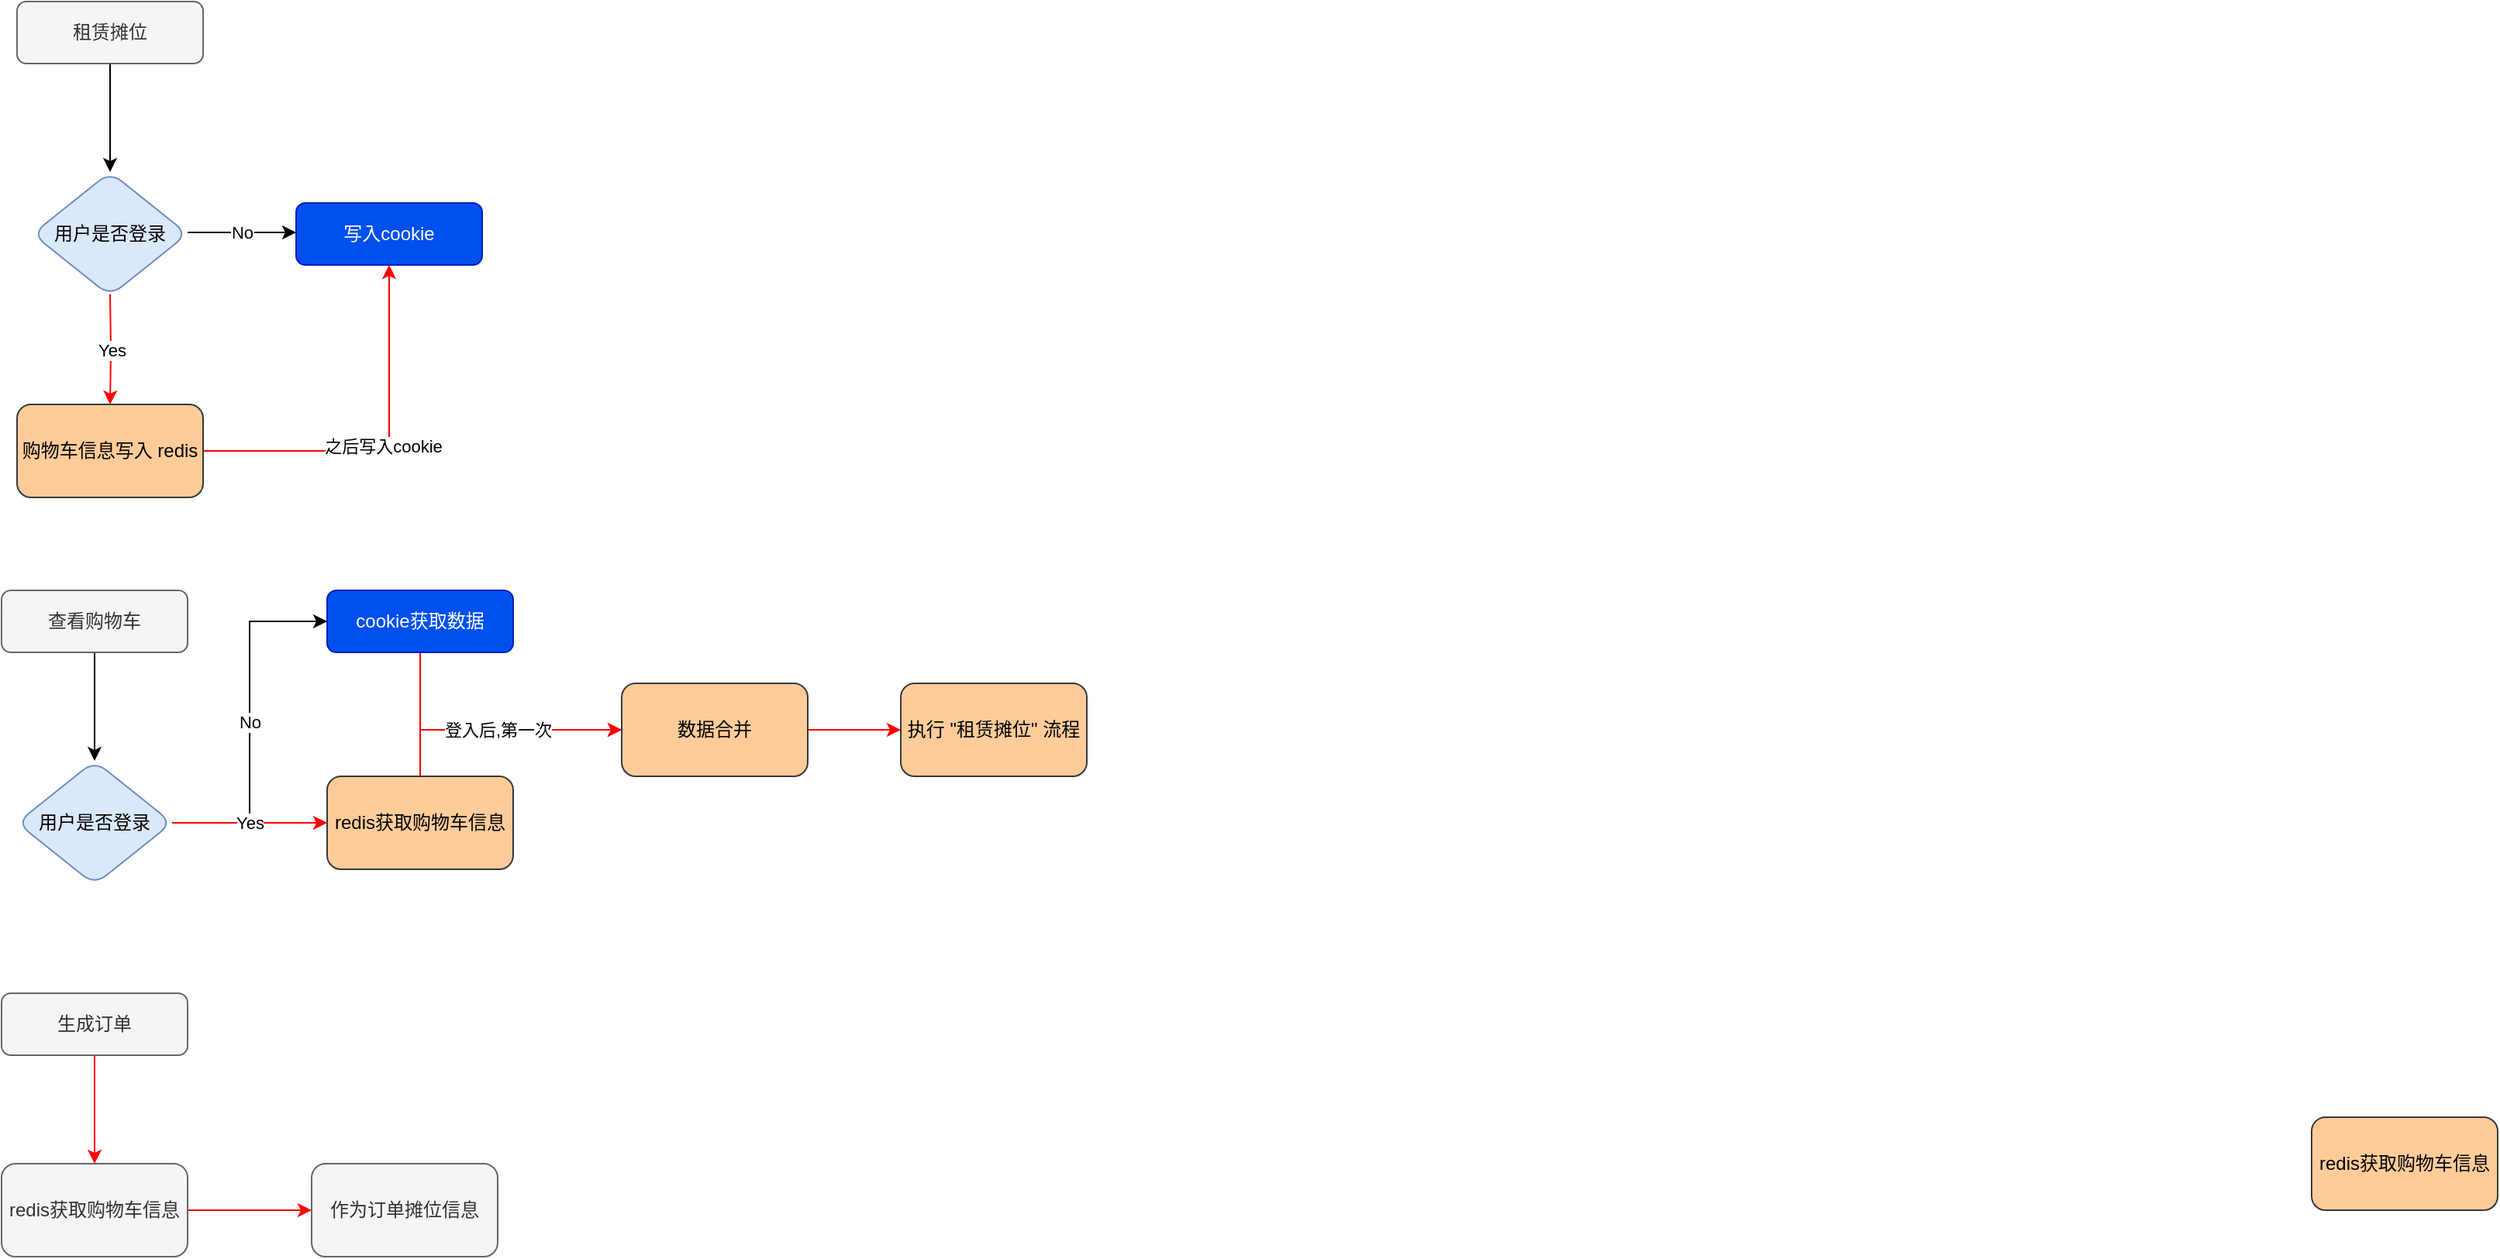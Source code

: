 <mxfile version="20.5.1" type="github">
  <diagram id="C5RBs43oDa-KdzZeNtuy" name="Page-1">
    <mxGraphModel dx="868" dy="450" grid="1" gridSize="10" guides="1" tooltips="1" connect="1" arrows="1" fold="1" page="1" pageScale="1" pageWidth="827" pageHeight="1169" math="0" shadow="0">
      <root>
        <mxCell id="WIyWlLk6GJQsqaUBKTNV-0" />
        <mxCell id="WIyWlLk6GJQsqaUBKTNV-1" parent="WIyWlLk6GJQsqaUBKTNV-0" />
        <mxCell id="MiZStCccM1iOqbARWDpQ-40" style="edgeStyle=orthogonalEdgeStyle;rounded=0;orthogonalLoop=1;jettySize=auto;html=1;entryX=0.5;entryY=0;entryDx=0;entryDy=0;" edge="1" parent="WIyWlLk6GJQsqaUBKTNV-1" source="WIyWlLk6GJQsqaUBKTNV-3" target="MiZStCccM1iOqbARWDpQ-7">
          <mxGeometry relative="1" as="geometry" />
        </mxCell>
        <mxCell id="WIyWlLk6GJQsqaUBKTNV-3" value="租赁摊位" style="rounded=1;whiteSpace=wrap;html=1;fontSize=12;glass=0;strokeWidth=1;shadow=0;fillColor=#f5f5f5;fontColor=#333333;strokeColor=#666666;" parent="WIyWlLk6GJQsqaUBKTNV-1" vertex="1">
          <mxGeometry x="40" y="30" width="120" height="40" as="geometry" />
        </mxCell>
        <mxCell id="WIyWlLk6GJQsqaUBKTNV-12" value="写入cookie" style="rounded=1;whiteSpace=wrap;html=1;fontSize=12;glass=0;strokeWidth=1;shadow=0;fillColor=#0050ef;strokeColor=#001DBC;fontColor=#ffffff;" parent="WIyWlLk6GJQsqaUBKTNV-1" vertex="1">
          <mxGeometry x="220" y="160" width="120" height="40" as="geometry" />
        </mxCell>
        <mxCell id="MiZStCccM1iOqbARWDpQ-10" value="No" style="edgeStyle=orthogonalEdgeStyle;rounded=0;orthogonalLoop=1;jettySize=auto;html=1;" edge="1" parent="WIyWlLk6GJQsqaUBKTNV-1">
          <mxGeometry relative="1" as="geometry">
            <mxPoint x="150" y="179" as="sourcePoint" />
            <mxPoint x="220" y="179" as="targetPoint" />
            <Array as="points">
              <mxPoint x="180" y="179" />
              <mxPoint x="180" y="179" />
            </Array>
          </mxGeometry>
        </mxCell>
        <mxCell id="MiZStCccM1iOqbARWDpQ-12" value="Yes" style="edgeStyle=orthogonalEdgeStyle;rounded=0;orthogonalLoop=1;jettySize=auto;html=1;strokeColor=#FF0000;" edge="1" parent="WIyWlLk6GJQsqaUBKTNV-1" target="MiZStCccM1iOqbARWDpQ-11">
          <mxGeometry relative="1" as="geometry">
            <mxPoint x="100" y="219" as="sourcePoint" />
          </mxGeometry>
        </mxCell>
        <mxCell id="MiZStCccM1iOqbARWDpQ-7" value="用户是否登录" style="rhombus;whiteSpace=wrap;html=1;rounded=1;glass=0;strokeWidth=1;shadow=0;fillColor=#dae8fc;strokeColor=#6c8ebf;" vertex="1" parent="WIyWlLk6GJQsqaUBKTNV-1">
          <mxGeometry x="50" y="140" width="100" height="80" as="geometry" />
        </mxCell>
        <mxCell id="MiZStCccM1iOqbARWDpQ-43" style="edgeStyle=orthogonalEdgeStyle;rounded=0;orthogonalLoop=1;jettySize=auto;html=1;exitX=1;exitY=0.5;exitDx=0;exitDy=0;entryX=0.5;entryY=1;entryDx=0;entryDy=0;fillColor=#ffcc99;strokeColor=#FF0000;" edge="1" parent="WIyWlLk6GJQsqaUBKTNV-1" source="MiZStCccM1iOqbARWDpQ-11" target="WIyWlLk6GJQsqaUBKTNV-12">
          <mxGeometry relative="1" as="geometry" />
        </mxCell>
        <mxCell id="MiZStCccM1iOqbARWDpQ-49" value="之后写入cookie" style="edgeLabel;html=1;align=center;verticalAlign=middle;resizable=0;points=[];" vertex="1" connectable="0" parent="MiZStCccM1iOqbARWDpQ-43">
          <mxGeometry x="-0.033" y="3" relative="1" as="geometry">
            <mxPoint as="offset" />
          </mxGeometry>
        </mxCell>
        <mxCell id="MiZStCccM1iOqbARWDpQ-11" value="购物车信息写入&amp;nbsp;redis" style="whiteSpace=wrap;html=1;rounded=1;glass=0;strokeWidth=1;shadow=0;fillColor=#ffcc99;strokeColor=#36393d;" vertex="1" parent="WIyWlLk6GJQsqaUBKTNV-1">
          <mxGeometry x="40" y="290" width="120" height="60" as="geometry" />
        </mxCell>
        <mxCell id="MiZStCccM1iOqbARWDpQ-44" style="edgeStyle=orthogonalEdgeStyle;rounded=0;orthogonalLoop=1;jettySize=auto;html=1;exitX=0.5;exitY=1;exitDx=0;exitDy=0;entryX=0.5;entryY=0;entryDx=0;entryDy=0;strokeColor=#000000;" edge="1" parent="WIyWlLk6GJQsqaUBKTNV-1" source="MiZStCccM1iOqbARWDpQ-32" target="MiZStCccM1iOqbARWDpQ-37">
          <mxGeometry relative="1" as="geometry" />
        </mxCell>
        <mxCell id="MiZStCccM1iOqbARWDpQ-32" value="查看购物车" style="rounded=1;whiteSpace=wrap;html=1;fontSize=12;glass=0;strokeWidth=1;shadow=0;fillColor=#f5f5f5;fontColor=#333333;strokeColor=#666666;" vertex="1" parent="WIyWlLk6GJQsqaUBKTNV-1">
          <mxGeometry x="30" y="410" width="120" height="40" as="geometry" />
        </mxCell>
        <mxCell id="MiZStCccM1iOqbARWDpQ-80" style="edgeStyle=orthogonalEdgeStyle;rounded=0;orthogonalLoop=1;jettySize=auto;html=1;exitX=0.5;exitY=1;exitDx=0;exitDy=0;entryX=0;entryY=0.5;entryDx=0;entryDy=0;strokeColor=#FF0000;" edge="1" parent="WIyWlLk6GJQsqaUBKTNV-1" source="MiZStCccM1iOqbARWDpQ-34" target="MiZStCccM1iOqbARWDpQ-61">
          <mxGeometry relative="1" as="geometry" />
        </mxCell>
        <mxCell id="MiZStCccM1iOqbARWDpQ-34" value="cookie获取数据" style="rounded=1;whiteSpace=wrap;html=1;fontSize=12;glass=0;strokeWidth=1;shadow=0;fillColor=#0050ef;strokeColor=#001DBC;fontColor=#ffffff;" vertex="1" parent="WIyWlLk6GJQsqaUBKTNV-1">
          <mxGeometry x="240" y="410" width="120" height="40" as="geometry" />
        </mxCell>
        <mxCell id="MiZStCccM1iOqbARWDpQ-47" value="No" style="edgeStyle=orthogonalEdgeStyle;rounded=0;orthogonalLoop=1;jettySize=auto;html=1;strokeColor=#000000;entryX=0;entryY=0.5;entryDx=0;entryDy=0;" edge="1" parent="WIyWlLk6GJQsqaUBKTNV-1" source="MiZStCccM1iOqbARWDpQ-37" target="MiZStCccM1iOqbARWDpQ-34">
          <mxGeometry relative="1" as="geometry">
            <mxPoint x="620" y="200" as="targetPoint" />
          </mxGeometry>
        </mxCell>
        <mxCell id="MiZStCccM1iOqbARWDpQ-76" value="Yes" style="edgeStyle=orthogonalEdgeStyle;rounded=0;orthogonalLoop=1;jettySize=auto;html=1;strokeColor=#FF0000;" edge="1" parent="WIyWlLk6GJQsqaUBKTNV-1" source="MiZStCccM1iOqbARWDpQ-37" target="MiZStCccM1iOqbARWDpQ-39">
          <mxGeometry relative="1" as="geometry" />
        </mxCell>
        <mxCell id="MiZStCccM1iOqbARWDpQ-37" value="用户是否登录" style="rhombus;whiteSpace=wrap;html=1;rounded=1;glass=0;strokeWidth=1;shadow=0;fillColor=#dae8fc;strokeColor=#6c8ebf;" vertex="1" parent="WIyWlLk6GJQsqaUBKTNV-1">
          <mxGeometry x="40" y="520" width="100" height="80" as="geometry" />
        </mxCell>
        <mxCell id="MiZStCccM1iOqbARWDpQ-81" value="登入后,第一次" style="edgeStyle=orthogonalEdgeStyle;rounded=0;orthogonalLoop=1;jettySize=auto;html=1;exitX=0.5;exitY=0;exitDx=0;exitDy=0;strokeColor=#FF0000;" edge="1" parent="WIyWlLk6GJQsqaUBKTNV-1" source="MiZStCccM1iOqbARWDpQ-39" target="MiZStCccM1iOqbARWDpQ-61">
          <mxGeometry relative="1" as="geometry" />
        </mxCell>
        <mxCell id="MiZStCccM1iOqbARWDpQ-39" value="redis获取购物车信息" style="whiteSpace=wrap;html=1;rounded=1;glass=0;strokeWidth=1;shadow=0;fillColor=#ffcc99;strokeColor=#36393d;" vertex="1" parent="WIyWlLk6GJQsqaUBKTNV-1">
          <mxGeometry x="240" y="530" width="120" height="60" as="geometry" />
        </mxCell>
        <mxCell id="MiZStCccM1iOqbARWDpQ-82" style="edgeStyle=orthogonalEdgeStyle;rounded=0;orthogonalLoop=1;jettySize=auto;html=1;strokeColor=#FF0000;" edge="1" parent="WIyWlLk6GJQsqaUBKTNV-1" source="MiZStCccM1iOqbARWDpQ-61" target="MiZStCccM1iOqbARWDpQ-72">
          <mxGeometry relative="1" as="geometry" />
        </mxCell>
        <mxCell id="MiZStCccM1iOqbARWDpQ-61" value="数据合并" style="whiteSpace=wrap;html=1;fillColor=#ffcc99;strokeColor=#36393d;rounded=1;glass=0;strokeWidth=1;shadow=0;" vertex="1" parent="WIyWlLk6GJQsqaUBKTNV-1">
          <mxGeometry x="430" y="470" width="120" height="60" as="geometry" />
        </mxCell>
        <mxCell id="MiZStCccM1iOqbARWDpQ-64" value="redis获取购物车信息" style="whiteSpace=wrap;html=1;rounded=1;glass=0;strokeWidth=1;shadow=0;fillColor=#ffcc99;strokeColor=#36393d;" vertex="1" parent="WIyWlLk6GJQsqaUBKTNV-1">
          <mxGeometry x="1520" y="750" width="120" height="60" as="geometry" />
        </mxCell>
        <mxCell id="MiZStCccM1iOqbARWDpQ-72" value="执行 &quot;租赁摊位&quot;&amp;nbsp;流程" style="whiteSpace=wrap;html=1;fillColor=#ffcc99;strokeColor=#36393d;rounded=1;glass=0;strokeWidth=1;shadow=0;" vertex="1" parent="WIyWlLk6GJQsqaUBKTNV-1">
          <mxGeometry x="610" y="470" width="120" height="60" as="geometry" />
        </mxCell>
        <mxCell id="MiZStCccM1iOqbARWDpQ-85" value="" style="edgeStyle=orthogonalEdgeStyle;rounded=0;orthogonalLoop=1;jettySize=auto;html=1;strokeColor=#FF0000;" edge="1" parent="WIyWlLk6GJQsqaUBKTNV-1" source="MiZStCccM1iOqbARWDpQ-83" target="MiZStCccM1iOqbARWDpQ-84">
          <mxGeometry relative="1" as="geometry" />
        </mxCell>
        <mxCell id="MiZStCccM1iOqbARWDpQ-83" value="生成订单" style="rounded=1;whiteSpace=wrap;html=1;fontSize=12;glass=0;strokeWidth=1;shadow=0;fillColor=#f5f5f5;fontColor=#333333;strokeColor=#666666;" vertex="1" parent="WIyWlLk6GJQsqaUBKTNV-1">
          <mxGeometry x="30" y="670" width="120" height="40" as="geometry" />
        </mxCell>
        <mxCell id="MiZStCccM1iOqbARWDpQ-87" value="" style="edgeStyle=orthogonalEdgeStyle;rounded=0;orthogonalLoop=1;jettySize=auto;html=1;strokeColor=#FF0000;" edge="1" parent="WIyWlLk6GJQsqaUBKTNV-1" source="MiZStCccM1iOqbARWDpQ-84" target="MiZStCccM1iOqbARWDpQ-86">
          <mxGeometry relative="1" as="geometry" />
        </mxCell>
        <mxCell id="MiZStCccM1iOqbARWDpQ-84" value="redis获取购物车信息" style="whiteSpace=wrap;html=1;fillColor=#f5f5f5;strokeColor=#666666;fontColor=#333333;rounded=1;glass=0;strokeWidth=1;shadow=0;" vertex="1" parent="WIyWlLk6GJQsqaUBKTNV-1">
          <mxGeometry x="30" y="780" width="120" height="60" as="geometry" />
        </mxCell>
        <mxCell id="MiZStCccM1iOqbARWDpQ-86" value="作为订单摊位信息" style="whiteSpace=wrap;html=1;fillColor=#f5f5f5;strokeColor=#666666;fontColor=#333333;rounded=1;glass=0;strokeWidth=1;shadow=0;" vertex="1" parent="WIyWlLk6GJQsqaUBKTNV-1">
          <mxGeometry x="230" y="780" width="120" height="60" as="geometry" />
        </mxCell>
      </root>
    </mxGraphModel>
  </diagram>
</mxfile>
